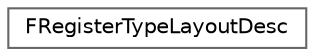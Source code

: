 digraph "Graphical Class Hierarchy"
{
 // INTERACTIVE_SVG=YES
 // LATEX_PDF_SIZE
  bgcolor="transparent";
  edge [fontname=Helvetica,fontsize=10,labelfontname=Helvetica,labelfontsize=10];
  node [fontname=Helvetica,fontsize=10,shape=box,height=0.2,width=0.4];
  rankdir="LR";
  Node0 [id="Node000000",label="FRegisterTypeLayoutDesc",height=0.2,width=0.4,color="grey40", fillcolor="white", style="filled",URL="$d0/d53/structFRegisterTypeLayoutDesc.html",tooltip=" "];
}

